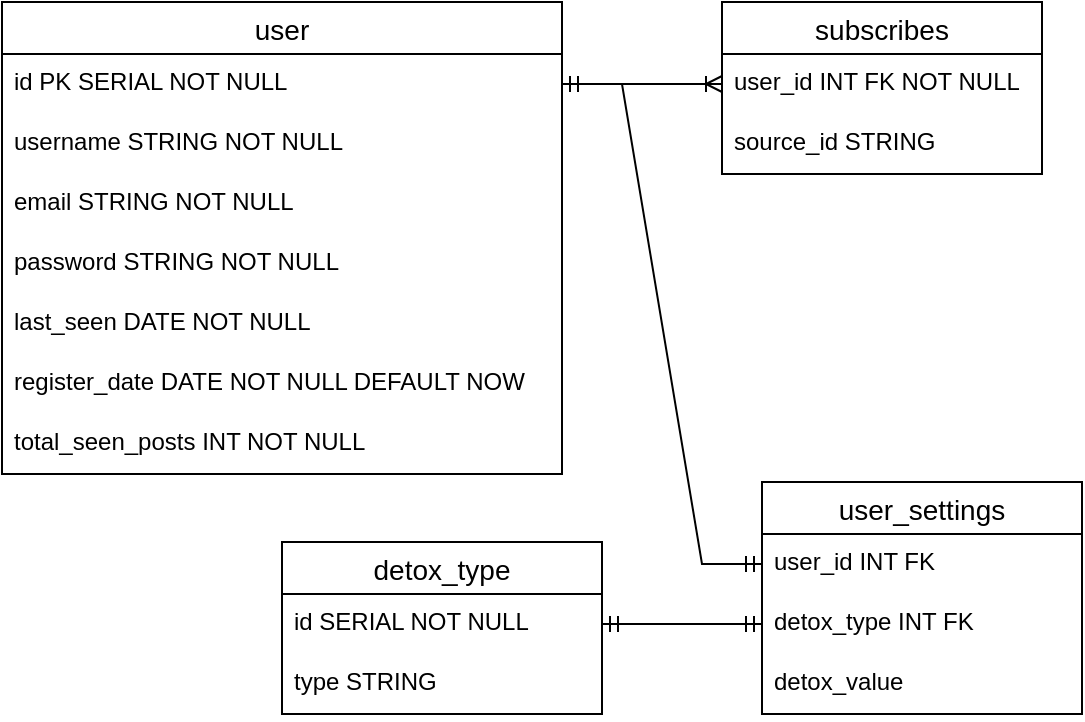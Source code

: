 <mxfile version="15.5.9" type="github">
  <diagram id="w2DOc8TkwTo6bbiOLydq" name="Page-1">
    <mxGraphModel dx="812" dy="475" grid="1" gridSize="10" guides="1" tooltips="1" connect="1" arrows="1" fold="1" page="1" pageScale="1" pageWidth="850" pageHeight="1100" math="0" shadow="0">
      <root>
        <mxCell id="0" />
        <mxCell id="1" parent="0" />
        <mxCell id="zxJIgjx6jLFjyK5BpzP_-1" value="user" style="swimlane;fontStyle=0;childLayout=stackLayout;horizontal=1;startSize=26;horizontalStack=0;resizeParent=1;resizeParentMax=0;resizeLast=0;collapsible=1;marginBottom=0;align=center;fontSize=14;" vertex="1" parent="1">
          <mxGeometry x="40" y="280" width="280" height="236" as="geometry" />
        </mxCell>
        <mxCell id="zxJIgjx6jLFjyK5BpzP_-2" value="id PK SERIAL NOT NULL" style="text;strokeColor=none;fillColor=none;spacingLeft=4;spacingRight=4;overflow=hidden;rotatable=0;points=[[0,0.5],[1,0.5]];portConstraint=eastwest;fontSize=12;" vertex="1" parent="zxJIgjx6jLFjyK5BpzP_-1">
          <mxGeometry y="26" width="280" height="30" as="geometry" />
        </mxCell>
        <mxCell id="zxJIgjx6jLFjyK5BpzP_-3" value="username STRING NOT NULL" style="text;strokeColor=none;fillColor=none;spacingLeft=4;spacingRight=4;overflow=hidden;rotatable=0;points=[[0,0.5],[1,0.5]];portConstraint=eastwest;fontSize=12;" vertex="1" parent="zxJIgjx6jLFjyK5BpzP_-1">
          <mxGeometry y="56" width="280" height="30" as="geometry" />
        </mxCell>
        <mxCell id="zxJIgjx6jLFjyK5BpzP_-4" value="email STRING NOT NULL" style="text;strokeColor=none;fillColor=none;spacingLeft=4;spacingRight=4;overflow=hidden;rotatable=0;points=[[0,0.5],[1,0.5]];portConstraint=eastwest;fontSize=12;" vertex="1" parent="zxJIgjx6jLFjyK5BpzP_-1">
          <mxGeometry y="86" width="280" height="30" as="geometry" />
        </mxCell>
        <mxCell id="zxJIgjx6jLFjyK5BpzP_-5" value="password STRING NOT NULL" style="text;strokeColor=none;fillColor=none;spacingLeft=4;spacingRight=4;overflow=hidden;rotatable=0;points=[[0,0.5],[1,0.5]];portConstraint=eastwest;fontSize=12;" vertex="1" parent="zxJIgjx6jLFjyK5BpzP_-1">
          <mxGeometry y="116" width="280" height="30" as="geometry" />
        </mxCell>
        <mxCell id="zxJIgjx6jLFjyK5BpzP_-26" value="last_seen DATE NOT NULL" style="text;strokeColor=none;fillColor=none;spacingLeft=4;spacingRight=4;overflow=hidden;rotatable=0;points=[[0,0.5],[1,0.5]];portConstraint=eastwest;fontSize=12;" vertex="1" parent="zxJIgjx6jLFjyK5BpzP_-1">
          <mxGeometry y="146" width="280" height="30" as="geometry" />
        </mxCell>
        <mxCell id="zxJIgjx6jLFjyK5BpzP_-27" value="register_date DATE NOT NULL DEFAULT NOW" style="text;strokeColor=none;fillColor=none;spacingLeft=4;spacingRight=4;overflow=hidden;rotatable=0;points=[[0,0.5],[1,0.5]];portConstraint=eastwest;fontSize=12;" vertex="1" parent="zxJIgjx6jLFjyK5BpzP_-1">
          <mxGeometry y="176" width="280" height="30" as="geometry" />
        </mxCell>
        <mxCell id="zxJIgjx6jLFjyK5BpzP_-28" value="total_seen_posts INT NOT NULL" style="text;strokeColor=none;fillColor=none;spacingLeft=4;spacingRight=4;overflow=hidden;rotatable=0;points=[[0,0.5],[1,0.5]];portConstraint=eastwest;fontSize=12;" vertex="1" parent="zxJIgjx6jLFjyK5BpzP_-1">
          <mxGeometry y="206" width="280" height="30" as="geometry" />
        </mxCell>
        <mxCell id="zxJIgjx6jLFjyK5BpzP_-6" value="subscribes" style="swimlane;fontStyle=0;childLayout=stackLayout;horizontal=1;startSize=26;horizontalStack=0;resizeParent=1;resizeParentMax=0;resizeLast=0;collapsible=1;marginBottom=0;align=center;fontSize=14;" vertex="1" parent="1">
          <mxGeometry x="400" y="280" width="160" height="86" as="geometry" />
        </mxCell>
        <mxCell id="zxJIgjx6jLFjyK5BpzP_-7" value="user_id INT FK NOT NULL" style="text;strokeColor=none;fillColor=none;spacingLeft=4;spacingRight=4;overflow=hidden;rotatable=0;points=[[0,0.5],[1,0.5]];portConstraint=eastwest;fontSize=12;" vertex="1" parent="zxJIgjx6jLFjyK5BpzP_-6">
          <mxGeometry y="26" width="160" height="30" as="geometry" />
        </mxCell>
        <mxCell id="zxJIgjx6jLFjyK5BpzP_-8" value="source_id STRING" style="text;strokeColor=none;fillColor=none;spacingLeft=4;spacingRight=4;overflow=hidden;rotatable=0;points=[[0,0.5],[1,0.5]];portConstraint=eastwest;fontSize=12;" vertex="1" parent="zxJIgjx6jLFjyK5BpzP_-6">
          <mxGeometry y="56" width="160" height="30" as="geometry" />
        </mxCell>
        <mxCell id="zxJIgjx6jLFjyK5BpzP_-12" value="" style="edgeStyle=entityRelationEdgeStyle;fontSize=12;html=1;endArrow=ERoneToMany;rounded=0;exitX=1;exitY=0.5;exitDx=0;exitDy=0;entryX=0;entryY=0.5;entryDx=0;entryDy=0;" edge="1" parent="1" source="zxJIgjx6jLFjyK5BpzP_-2" target="zxJIgjx6jLFjyK5BpzP_-7">
          <mxGeometry width="100" height="100" relative="1" as="geometry">
            <mxPoint x="370" y="330" as="sourcePoint" />
            <mxPoint x="500" y="390" as="targetPoint" />
          </mxGeometry>
        </mxCell>
        <mxCell id="zxJIgjx6jLFjyK5BpzP_-13" value="user_settings" style="swimlane;fontStyle=0;childLayout=stackLayout;horizontal=1;startSize=26;horizontalStack=0;resizeParent=1;resizeParentMax=0;resizeLast=0;collapsible=1;marginBottom=0;align=center;fontSize=14;" vertex="1" parent="1">
          <mxGeometry x="420" y="520" width="160" height="116" as="geometry" />
        </mxCell>
        <mxCell id="zxJIgjx6jLFjyK5BpzP_-14" value="user_id INT FK" style="text;strokeColor=none;fillColor=none;spacingLeft=4;spacingRight=4;overflow=hidden;rotatable=0;points=[[0,0.5],[1,0.5]];portConstraint=eastwest;fontSize=12;" vertex="1" parent="zxJIgjx6jLFjyK5BpzP_-13">
          <mxGeometry y="26" width="160" height="30" as="geometry" />
        </mxCell>
        <mxCell id="zxJIgjx6jLFjyK5BpzP_-16" value="detox_type INT FK" style="text;strokeColor=none;fillColor=none;spacingLeft=4;spacingRight=4;overflow=hidden;rotatable=0;points=[[0,0.5],[1,0.5]];portConstraint=eastwest;fontSize=12;" vertex="1" parent="zxJIgjx6jLFjyK5BpzP_-13">
          <mxGeometry y="56" width="160" height="30" as="geometry" />
        </mxCell>
        <mxCell id="zxJIgjx6jLFjyK5BpzP_-18" value="detox_value" style="text;strokeColor=none;fillColor=none;spacingLeft=4;spacingRight=4;overflow=hidden;rotatable=0;points=[[0,0.5],[1,0.5]];portConstraint=eastwest;fontSize=12;" vertex="1" parent="zxJIgjx6jLFjyK5BpzP_-13">
          <mxGeometry y="86" width="160" height="30" as="geometry" />
        </mxCell>
        <mxCell id="zxJIgjx6jLFjyK5BpzP_-17" value="" style="edgeStyle=entityRelationEdgeStyle;fontSize=12;html=1;endArrow=ERmandOne;startArrow=ERmandOne;rounded=0;entryX=0;entryY=0.5;entryDx=0;entryDy=0;exitX=1;exitY=0.5;exitDx=0;exitDy=0;" edge="1" parent="1" source="zxJIgjx6jLFjyK5BpzP_-2" target="zxJIgjx6jLFjyK5BpzP_-14">
          <mxGeometry width="100" height="100" relative="1" as="geometry">
            <mxPoint x="260" y="550" as="sourcePoint" />
            <mxPoint x="360" y="450" as="targetPoint" />
          </mxGeometry>
        </mxCell>
        <mxCell id="zxJIgjx6jLFjyK5BpzP_-19" value="detox_type" style="swimlane;fontStyle=0;childLayout=stackLayout;horizontal=1;startSize=26;horizontalStack=0;resizeParent=1;resizeParentMax=0;resizeLast=0;collapsible=1;marginBottom=0;align=center;fontSize=14;" vertex="1" parent="1">
          <mxGeometry x="180" y="550" width="160" height="86" as="geometry" />
        </mxCell>
        <mxCell id="zxJIgjx6jLFjyK5BpzP_-20" value="id SERIAL NOT NULL" style="text;strokeColor=none;fillColor=none;spacingLeft=4;spacingRight=4;overflow=hidden;rotatable=0;points=[[0,0.5],[1,0.5]];portConstraint=eastwest;fontSize=12;" vertex="1" parent="zxJIgjx6jLFjyK5BpzP_-19">
          <mxGeometry y="26" width="160" height="30" as="geometry" />
        </mxCell>
        <mxCell id="zxJIgjx6jLFjyK5BpzP_-21" value="type STRING" style="text;strokeColor=none;fillColor=none;spacingLeft=4;spacingRight=4;overflow=hidden;rotatable=0;points=[[0,0.5],[1,0.5]];portConstraint=eastwest;fontSize=12;" vertex="1" parent="zxJIgjx6jLFjyK5BpzP_-19">
          <mxGeometry y="56" width="160" height="30" as="geometry" />
        </mxCell>
        <mxCell id="zxJIgjx6jLFjyK5BpzP_-23" value="" style="edgeStyle=entityRelationEdgeStyle;fontSize=12;html=1;endArrow=ERmandOne;startArrow=ERmandOne;rounded=0;exitX=1;exitY=0.5;exitDx=0;exitDy=0;entryX=0;entryY=0.5;entryDx=0;entryDy=0;" edge="1" parent="1" source="zxJIgjx6jLFjyK5BpzP_-20" target="zxJIgjx6jLFjyK5BpzP_-16">
          <mxGeometry width="100" height="100" relative="1" as="geometry">
            <mxPoint x="420" y="780" as="sourcePoint" />
            <mxPoint x="520" y="680" as="targetPoint" />
          </mxGeometry>
        </mxCell>
      </root>
    </mxGraphModel>
  </diagram>
</mxfile>

